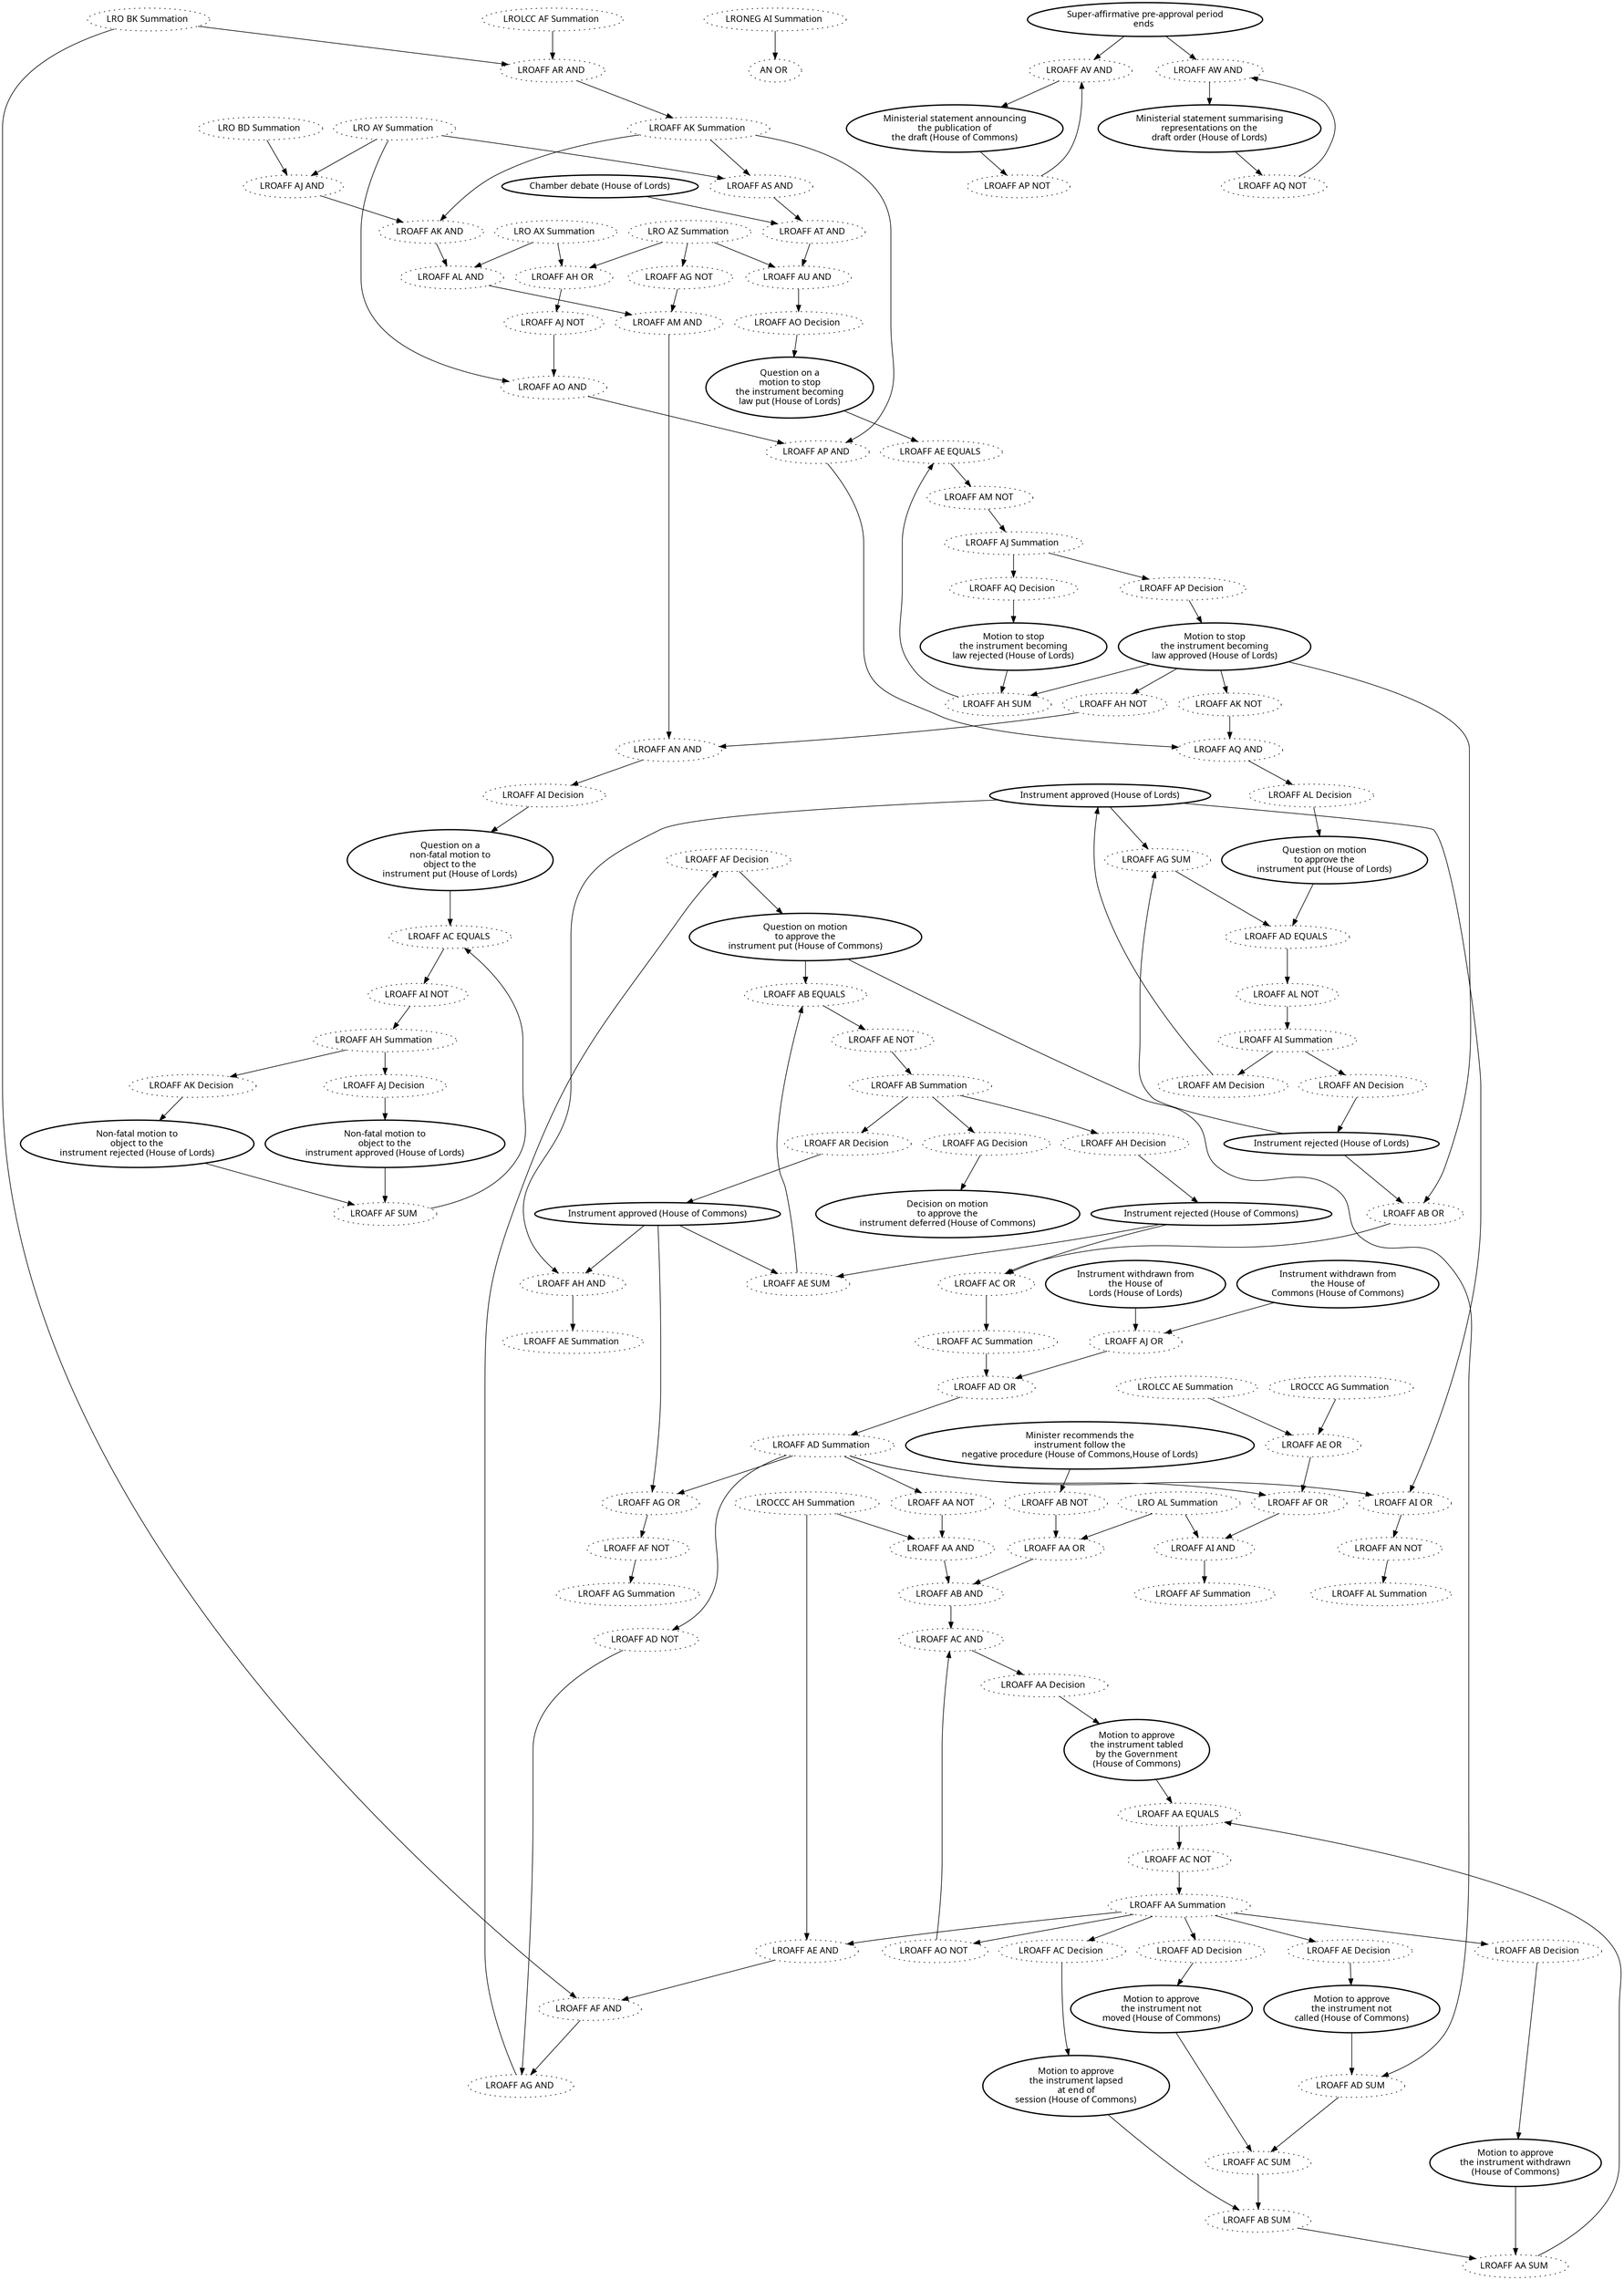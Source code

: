 digraph{graph[fontname="calibri"];node[fontname="calibri"];edge[fontname="calibri"];edge [style=solid, color=black];"2196"->"26"[label=""];edge[style=solid, color=black];edge [style=solid, color=black];"2192"->"29"[label=""];edge[style=solid, color=black];edge [style=solid, color=black];"2191"->"33"[label=""];edge[style=solid, color=black];edge [style=solid, color=black];"2203"->"39"[label=""];edge[style=solid, color=black];edge [style=solid, color=black];"2288"->"40"[label=""];edge[style=solid, color=black];edge [style=solid, color=black];"2202"->"42"[label=""];edge[style=solid, color=black];edge [style=solid, color=black];"2199"->"43"[label=""];edge[style=solid, color=black];edge [style=solid, color=black];"2200"->"60"[label=""];edge[style=solid, color=black];edge [style=solid, color=black];"2201"->"61"[label=""];edge[style=solid, color=black];edge [style=solid, color=black];"2204"->"78"[label=""];edge[style=solid, color=black];edge [style=solid, color=black];"2198"->"96"[label=""];edge[style=solid, color=black];edge [style=solid, color=black];"2197"->"100"[label=""];edge[style=solid, color=black];edge [style=solid, color=black];"2193"->"213"[label=""];edge[style=solid, color=black];edge [style=solid, color=black];"2144"->"417"[label=""];edge[style=solid, color=black];edge [style=solid, color=black];"2329"->"900"[label=""];edge[style=solid, color=black];edge [style=solid, color=black];"2194"->"1135"[label=""];edge[style=solid, color=black];edge [style=solid, color=black];"2195"->"1136"[label=""];edge[style=solid, color=black];edge [style=solid, color=black];"2205"->"1505"[label=""];edge[style=solid, color=black];edge [style=solid, color=black];"2207"->"1506"[label=""];edge[style=solid, color=black];edge [style=solid, color=black];"2206"->"1507"[label=""];edge[style=solid, color=black];edge [style=solid, color=black];"2043"->"2149"[label=""];edge[style=solid, color=black];edge [style=solid, color=black];"2178"->"2149"[label=""];edge[style=solid, color=black];edge [style=solid, color=black];"2149"->"2150"[label=""];edge[style=solid, color=black];edge [style=solid, color=black];"2170"->"2150"[label=""];edge[style=solid, color=black];edge [style=solid, color=black];"2150"->"2151"[label=""];edge[style=solid, color=black];edge [style=solid, color=black];"2152"->"2151"[label=""];edge[style=solid, color=black];edge [style=solid, color=black];"2221"->"2152"[label=""];edge[style=solid, color=black];edge [style=solid, color=black];"2221"->"2153"[label=""];edge[style=solid, color=black];edge [style=solid, color=black];"2043"->"2153"[label=""];edge[style=solid, color=black];edge [style=solid, color=black];"2153"->"2154"[label=""];edge[style=solid, color=black];edge [style=solid, color=black];"2269"->"2154"[label=""];edge[style=solid, color=black];edge [style=solid, color=black];"2154"->"2155"[label=""];edge[style=solid, color=black];edge [style=solid, color=black];"2181"->"2155"[label=""];edge[style=solid, color=black];edge [style=solid, color=black];"40"->"2156"[label=""];edge[style=solid, color=black];edge [style=solid, color=black];"39"->"2156"[label=""];edge[style=solid, color=black];edge [style=solid, color=black];"2175"->"2157"[label=""];edge[style=solid, color=black];edge [style=solid, color=black];"2245"->"2157"[label=""];edge[style=solid, color=black];edge [style=solid, color=black];"2263"->"2158"[label=""];edge[style=solid, color=black];edge [style=solid, color=black];"2258"->"2158"[label=""];edge[style=solid, color=black];edge [style=solid, color=black];"2231"->"2159"[label=""];edge[style=solid, color=black];edge [style=solid, color=black];"2158"->"2159"[label=""];edge[style=solid, color=black];edge [style=solid, color=black];"2159"->"2160"[label=""];edge[style=solid, color=black];edge [style=solid, color=black];"2257"->"2160"[label=""];edge[style=solid, color=black];edge [style=solid, color=black];"2160"->"2161"[label=""];edge[style=solid, color=black];edge [style=solid, color=black];"2184"->"2161"[label=""];edge[style=solid, color=black];edge [style=solid, color=black];"2161"->"2162"[label=""];edge[style=solid, color=black];edge [style=solid, color=black];"2185"->"2162"[label=""];edge[style=solid, color=black];edge [style=solid, color=black];"2187"->"2163"[label=""];edge[style=solid, color=black];edge [style=solid, color=black];"2258"->"2163"[label=""];edge[style=solid, color=black];edge [style=solid, color=black];"2163"->"2164"[label=""];edge[style=solid, color=black];edge [style=solid, color=black];"2231"->"2164"[label=""];edge[style=solid, color=black];edge [style=solid, color=black];"2164"->"2165"[label=""];edge[style=solid, color=black];edge [style=solid, color=black];"2188"->"2165"[label=""];edge[style=solid, color=black];edge [style=solid, color=black];"2269"->"2166"[label=""];edge[style=solid, color=black];edge [style=solid, color=black];"1968"->"2166"[label=""];edge[style=solid, color=black];edge [style=solid, color=black];"2258"->"2167"[label=""];edge[style=solid, color=black];edge [style=solid, color=black];"2231"->"2167"[label=""];edge[style=solid, color=black];edge [style=solid, color=black];"2167"->"2168"[label=""];edge[style=solid, color=black];edge [style=solid, color=black];"2"->"2168"[label=""];edge[style=solid, color=black];edge [style=solid, color=black];"2168"->"2169"[label=""];edge[style=solid, color=black];edge [style=solid, color=black];"2259"->"2169"[label=""];edge[style=solid, color=black];edge [style=solid, color=black];"2179"->"2170"[label=""];edge[style=solid, color=black];edge [style=solid, color=black];"2245"->"2170"[label=""];edge[style=solid, color=black];edge [style=solid, color=black];"78"->"2171"[label=""];edge[style=solid, color=black];edge [style=solid, color=black];"1507"->"2171"[label=""];edge[style=solid, color=black];edge [style=solid, color=black];"2171"->"2172"[label=""];edge[style=solid, color=black];edge [style=solid, color=black];"96"->"2172"[label=""];edge[style=solid, color=black];edge [style=solid, color=black];"2223"->"2173"[label=""];edge[style=solid, color=black];edge [style=solid, color=black];"2274"->"2173"[label=""];edge[style=solid, color=black];edge [style=solid, color=black];"2042"->"2174"[label=""];edge[style=solid, color=black];edge [style=solid, color=black];"1967"->"2174"[label=""];edge[style=solid, color=black];edge [style=solid, color=black];"2174"->"2175"[label=""];edge[style=solid, color=black];edge [style=solid, color=black];"2224"->"2175"[label=""];edge[style=solid, color=black];edge [style=solid, color=black];"40"->"2176"[label=""];edge[style=solid, color=black];edge [style=solid, color=black];"2224"->"2176"[label=""];edge[style=solid, color=black];edge [style=solid, color=black];"2257"->"2177"[label=""];edge[style=solid, color=black];edge [style=solid, color=black];"2259"->"2177"[label=""];edge[style=solid, color=black];edge [style=solid, color=black];"2224"->"2178"[label=""];edge[style=solid, color=black];edge [style=solid, color=black];"1612"->"2179"[label=""];edge[style=solid, color=black];edge [style=solid, color=black];"2216"->"2180"[label=""];edge[style=solid, color=black];edge [style=solid, color=black];"2224"->"2181"[label=""];edge[style=solid, color=black];edge [style=solid, color=black];"2217"->"2182"[label=""];edge[style=solid, color=black];edge [style=solid, color=black];"2176"->"2183"[label=""];edge[style=solid, color=black];edge [style=solid, color=black];"2259"->"2184"[label=""];edge[style=solid, color=black];edge [style=solid, color=black];"1507"->"2185"[label=""];edge[style=solid, color=black];edge [style=solid, color=black];"2218"->"2186"[label=""];edge[style=solid, color=black];edge [style=solid, color=black];"2177"->"2187"[label=""];edge[style=solid, color=black];edge [style=solid, color=black];"1507"->"2188"[label=""];edge[style=solid, color=black];edge [style=solid, color=black];"2219"->"2189"[label=""];edge[style=solid, color=black];edge [style=solid, color=black];"2220"->"2190"[label=""];edge[style=solid, color=black];edge [style=solid, color=black];"2151"->"2191"[label=""];edge[style=solid, color=black];edge [style=solid, color=black];"2221"->"2192"[label=""];edge[style=solid, color=black];edge [style=solid, color=black];"2221"->"2193"[label=""];edge[style=solid, color=black];edge [style=solid, color=black];"2221"->"2194"[label=""];edge[style=solid, color=black];edge [style=solid, color=black];"2221"->"2195"[label=""];edge[style=solid, color=black];edge [style=solid, color=black];"2155"->"2196"[label=""];edge[style=solid, color=black];edge [style=solid, color=black];"2222"->"2197"[label=""];edge[style=solid, color=black];edge [style=solid, color=black];"2222"->"2198"[label=""];edge[style=solid, color=black];edge [style=solid, color=black];"2162"->"2199"[label=""];edge[style=solid, color=black];edge [style=solid, color=black];"2228"->"2200"[label=""];edge[style=solid, color=black];edge [style=solid, color=black];"2228"->"2201"[label=""];edge[style=solid, color=black];edge [style=solid, color=black];"2165"->"2202"[label=""];edge[style=solid, color=black];edge [style=solid, color=black];"2229"->"2203"[label=""];edge[style=solid, color=black];edge [style=solid, color=black];"2229"->"2204"[label=""];edge[style=solid, color=black];edge [style=solid, color=black];"2169"->"2205"[label=""];edge[style=solid, color=black];edge [style=solid, color=black];"2230"->"2206"[label=""];edge[style=solid, color=black];edge [style=solid, color=black];"2230"->"2207"[label=""];edge[style=solid, color=black];edge [style=solid, color=black];"29"->"2208"[label=""];edge[style=solid, color=black];edge [style=solid, color=black];"2209"->"2208"[label=""];edge[style=solid, color=black];edge [style=solid, color=black];"213"->"2209"[label=""];edge[style=solid, color=black];edge [style=solid, color=black];"2210"->"2209"[label=""];edge[style=solid, color=black];edge [style=solid, color=black];"1135"->"2210"[label=""];edge[style=solid, color=black];edge [style=solid, color=black];"2211"->"2210"[label=""];edge[style=solid, color=black];edge [style=solid, color=black];"1136"->"2211"[label=""];edge[style=solid, color=black];edge [style=solid, color=black];"26"->"2211"[label=""];edge[style=solid, color=black];edge [style=solid, color=black];"96"->"2212"[label=""];edge[style=solid, color=black];edge [style=solid, color=black];"40"->"2212"[label=""];edge[style=solid, color=black];edge [style=solid, color=black];"60"->"2213"[label=""];edge[style=solid, color=black];edge [style=solid, color=black];"61"->"2213"[label=""];edge[style=solid, color=black];edge [style=solid, color=black];"39"->"2214"[label=""];edge[style=solid, color=black];edge [style=solid, color=black];"78"->"2214"[label=""];edge[style=solid, color=black];edge [style=solid, color=black];"1506"->"2215"[label=""];edge[style=solid, color=black];edge [style=solid, color=black];"1507"->"2215"[label=""];edge[style=solid, color=black];edge [style=solid, color=black];"33"->"2216"[label=""];edge[style=solid, color=black];edge [style=solid, color=black];"2208"->"2216"[label=""];edge[style=solid, color=black];edge [style=solid, color=black];"26"->"2217"[label=""];edge[style=solid, color=black];edge [style=solid, color=black];"2212"->"2217"[label=""];edge[style=solid, color=black];edge [style=solid, color=black];"43"->"2218"[label=""];edge[style=solid, color=black];edge [style=solid, color=black];"2213"->"2218"[label=""];edge[style=solid, color=black];edge [style=solid, color=black];"42"->"2219"[label=""];edge[style=solid, color=black];edge [style=solid, color=black];"2214"->"2219"[label=""];edge[style=solid, color=black];edge [style=solid, color=black];"1505"->"2220"[label=""];edge[style=solid, color=black];edge [style=solid, color=black];"2215"->"2220"[label=""];edge[style=solid, color=black];edge [style=solid, color=black];"2180"->"2221"[label=""];edge[style=solid, color=black];edge [style=solid, color=black];"2182"->"2222"[label=""];edge[style=solid, color=black];edge [style=solid, color=black];"2172"->"2223"[label=""];edge[style=solid, color=black];edge [style=solid, color=black];"2173"->"2224"[label=""];edge[style=solid, color=black];edge [style=solid, color=black];"2156"->"2225"[label=""];edge[style=solid, color=black];edge [style=solid, color=black];"2157"->"2226"[label=""];edge[style=solid, color=black];edge [style=solid, color=black];"2183"->"2227"[label=""];edge[style=solid, color=black];edge [style=solid, color=black];"2186"->"2228"[label=""];edge[style=solid, color=black];edge [style=solid, color=black];"2189"->"2229"[label=""];edge[style=solid, color=black];edge [style=solid, color=black];"2190"->"2230"[label=""];edge[style=solid, color=black];edge [style=solid, color=black];"2166"->"2231"[label=""];edge[style=solid, color=black];edge [style=solid, color=black];"2273"->"2271"[label=""];edge[style=solid, color=black];edge [style=solid, color=black];"39"->"2272"[label=""];edge[style=solid, color=black];edge [style=solid, color=black];"2224"->"2272"[label=""];edge[style=solid, color=black];edge [style=solid, color=black];"2272"->"2273"[label=""];edge[style=solid, color=black];edge [style=solid, color=black];"107"->"2274"[label=""];edge[style=solid, color=black];edge [style=solid, color=black];"106"->"2274"[label=""];edge[style=solid, color=black];edge [style=solid, color=black];"2222"->"2288"[label=""];edge[style=solid, color=black];edge [style=solid, color=black];"2330"->"2328"[label=""];edge[style=solid, color=black];edge [style=solid, color=black];"2278"->"2329"[label=""];edge[style=solid, color=black];edge [style=solid, color=black];"2331"->"2329"[label=""];edge[style=solid, color=black];edge [style=solid, color=black];"2278"->"2330"[label=""];edge[style=solid, color=black];edge [style=solid, color=black];"2332"->"2330"[label=""];edge[style=solid, color=black];edge [style=solid, color=black];"900"->"2331"[label=""];edge[style=solid, color=black];edge [style=solid, color=black];"2328"->"2332"[label=""];edge[style=solid, color=black];"2196" [label="LROAFF AF Decision ", style=dotted];"2192" [label="LROAFF AB Decision ", style=dotted];"2191" [label="LROAFF AA Decision ", style=dotted];"2203" [label="LROAFF AM Decision ", style=dotted];"2288" [label="LROAFF AR Decision ", style=dotted];"2202" [label="LROAFF AL Decision ", style=dotted];"2199" [label="LROAFF AI Decision ", style=dotted];"2200" [label="LROAFF AJ Decision ", style=dotted];"2201" [label="LROAFF AK Decision ", style=dotted];"2204" [label="LROAFF AN Decision ", style=dotted];"2198" [label="LROAFF AH Decision ", style=dotted];"2197" [label="LROAFF AG Decision ", style=dotted];"2193" [label="LROAFF AC Decision ", style=dotted];"2144" [label="LRONEG AI Summation ", style=dotted];"2329" [label="LROAFF AV AND ", style=dotted];"2194" [label="LROAFF AD Decision ", style=dotted];"2195" [label="LROAFF AE Decision ", style=dotted];"2205" [label="LROAFF AO Decision ", style=dotted];"2207" [label="LROAFF AQ Decision ", style=dotted];"2206" [label="LROAFF AP Decision ", style=dotted];"2043" [label="LROCCC AH Summation ", style=dotted];"2178" [label="LROAFF AA NOT ", style=dotted];"2149" [label="LROAFF AA AND ", style=dotted];"2170" [label="LROAFF AA OR ", style=dotted];"2150" [label="LROAFF AB AND ", style=dotted];"2152" [label="LROAFF AO NOT ", style=dotted];"2221" [label="LROAFF AA Summation ", style=dotted];"2153" [label="LROAFF AE AND ", style=dotted];"2269" [label="LRO BK Summation ", style=dotted];"2154" [label="LROAFF AF AND ", style=dotted];"2181" [label="LROAFF AD NOT ", style=dotted];"40" [label="Instrument approved (House of Commons)", style=bold];"39" [label="Instrument approved (House of Lords)", style=bold];"2175" [label="LROAFF AF OR ", style=dotted];"2245" [label="LRO AL Summation ", style=dotted];"2263" [label="LRO BD Summation ", style=dotted];"2258" [label="LRO AY Summation ", style=dotted];"2231" [label="LROAFF AK Summation ", style=dotted];"2158" [label="LROAFF AJ AND ", style=dotted];"2159" [label="LROAFF AK AND ", style=dotted];"2257" [label="LRO AX Summation ", style=dotted];"2160" [label="LROAFF AL AND ", style=dotted];"2184" [label="LROAFF AG NOT ", style=dotted];"2161" [label="LROAFF AM AND ", style=dotted];"2185" [label="LROAFF AH NOT ", style=dotted];"2187" [label="LROAFF AJ NOT ", style=dotted];"2163" [label="LROAFF AO AND ", style=dotted];"2164" [label="LROAFF AP AND ", style=dotted];"2188" [label="LROAFF AK NOT ", style=dotted];"1968" [label="LROLCC AF Summation ", style=dotted];"2167" [label="LROAFF AS AND ", style=dotted];"2" [label="Chamber debate (House of Lords)", style=bold];"2168" [label="LROAFF AT AND ", style=dotted];"2259" [label="LRO AZ Summation ", style=dotted];"2179" [label="LROAFF AB NOT ", style=dotted];"78" [label="Instrument rejected (House of Lords)", style=bold];"1507" [label="Motion to stop\nthe instrument becoming\nlaw approved (House of Lords)", style=bold];"2171" [label="LROAFF AB OR ", style=dotted];"96" [label="Instrument rejected (House of Commons)", style=bold];"2223" [label="LROAFF AC Summation ", style=dotted];"2274" [label="LROAFF AJ OR ", style=dotted];"2042" [label="LROCCC AG Summation ", style=dotted];"1967" [label="LROLCC AE Summation ", style=dotted];"2174" [label="LROAFF AE OR ", style=dotted];"2224" [label="LROAFF AD Summation ", style=dotted];"1612" [label="Minister recommends the\ninstrument follow the\nnegative procedure (House of Commons,House of Lords)", style=bold];"2216" [label="LROAFF AA EQUALS ", style=dotted];"2217" [label="LROAFF AB EQUALS ", style=dotted];"2176" [label="LROAFF AG OR ", style=dotted];"2218" [label="LROAFF AC EQUALS ", style=dotted];"2177" [label="LROAFF AH OR ", style=dotted];"2219" [label="LROAFF AD EQUALS ", style=dotted];"2220" [label="LROAFF AE EQUALS ", style=dotted];"2151" [label="LROAFF AC AND ", style=dotted];"2155" [label="LROAFF AG AND ", style=dotted];"2222" [label="LROAFF AB Summation ", style=dotted];"2162" [label="LROAFF AN AND ", style=dotted];"2228" [label="LROAFF AH Summation ", style=dotted];"2165" [label="LROAFF AQ AND ", style=dotted];"2229" [label="LROAFF AI Summation ", style=dotted];"2169" [label="LROAFF AU AND ", style=dotted];"2230" [label="LROAFF AJ Summation ", style=dotted];"29" [label="Motion to approve\nthe instrument withdrawn\n(House of Commons)", style=bold];"2209" [label="LROAFF AB SUM ", style=dotted];"213" [label="Motion to approve\nthe instrument lapsed\nat end of\nsession (House of Commons)", style=bold];"2210" [label="LROAFF AC SUM ", style=dotted];"1135" [label="Motion to approve\nthe instrument not\nmoved (House of Commons)", style=bold];"2211" [label="LROAFF AD SUM ", style=dotted];"1136" [label="Motion to approve\nthe instrument not\ncalled (House of Commons)", style=bold];"26" [label="Question on motion\nto approve the\ninstrument put (House of Commons)", style=bold];"60" [label="Non-fatal motion to\nobject to the\ninstrument approved (House of Lords)", style=bold];"61" [label="Non-fatal motion to\nobject to the\ninstrument rejected (House of Lords)", style=bold];"1506" [label="Motion to stop\nthe instrument becoming\nlaw rejected (House of Lords)", style=bold];"33" [label="Motion to approve\nthe instrument tabled\nby the Government\n(House of Commons)", style=bold];"2208" [label="LROAFF AA SUM ", style=dotted];"2212" [label="LROAFF AE SUM ", style=dotted];"43" [label="Question on a\nnon-fatal motion to\nobject to the\ninstrument put (House of Lords)", style=bold];"2213" [label="LROAFF AF SUM ", style=dotted];"42" [label="Question on motion\nto approve the\ninstrument put (House of Lords)", style=bold];"2214" [label="LROAFF AG SUM ", style=dotted];"1505" [label="Question on a\nmotion to stop\nthe instrument becoming\nlaw put (House of Lords)", style=bold];"2215" [label="LROAFF AH SUM ", style=dotted];"2180" [label="LROAFF AC NOT ", style=dotted];"2182" [label="LROAFF AE NOT ", style=dotted];"2172" [label="LROAFF AC OR ", style=dotted];"2173" [label="LROAFF AD OR ", style=dotted];"2156" [label="LROAFF AH AND ", style=dotted];"2157" [label="LROAFF AI AND ", style=dotted];"2183" [label="LROAFF AF NOT ", style=dotted];"2186" [label="LROAFF AI NOT ", style=dotted];"2189" [label="LROAFF AL NOT ", style=dotted];"2190" [label="LROAFF AM NOT ", style=dotted];"2166" [label="LROAFF AR AND ", style=dotted];"2273" [label="LROAFF AN NOT ", style=dotted];"2272" [label="LROAFF AI OR ", style=dotted];"107" [label="Instrument withdrawn from\nthe House of\nCommons (House of Commons)", style=bold];"106" [label="Instrument withdrawn from\nthe House of\nLords (House of Lords)", style=bold];"2330" [label="LROAFF AW AND ", style=dotted];"2278" [label="Super-affirmative pre-approval period\nends ", style=bold];"2331" [label="LROAFF AP NOT ", style=dotted];"2332" [label="LROAFF AQ NOT ", style=dotted];"900" [label="Ministerial statement announcing\nthe publication of\nthe draft (House of Commons)", style=bold];"2328" [label="Ministerial statement summarising\nrepresentations on the\ndraft order (House of Lords)", style=bold];"100" [label="Decision on motion\nto approve the\ninstrument deferred (House of Commons)", style=bold];"417" [label="AN OR ", style=dotted];"2225" [label="LROAFF AE Summation ", style=dotted];"2226" [label="LROAFF AF Summation ", style=dotted];"2227" [label="LROAFF AG Summation ", style=dotted];"2271" [label="LROAFF AL Summation ", style=dotted];}